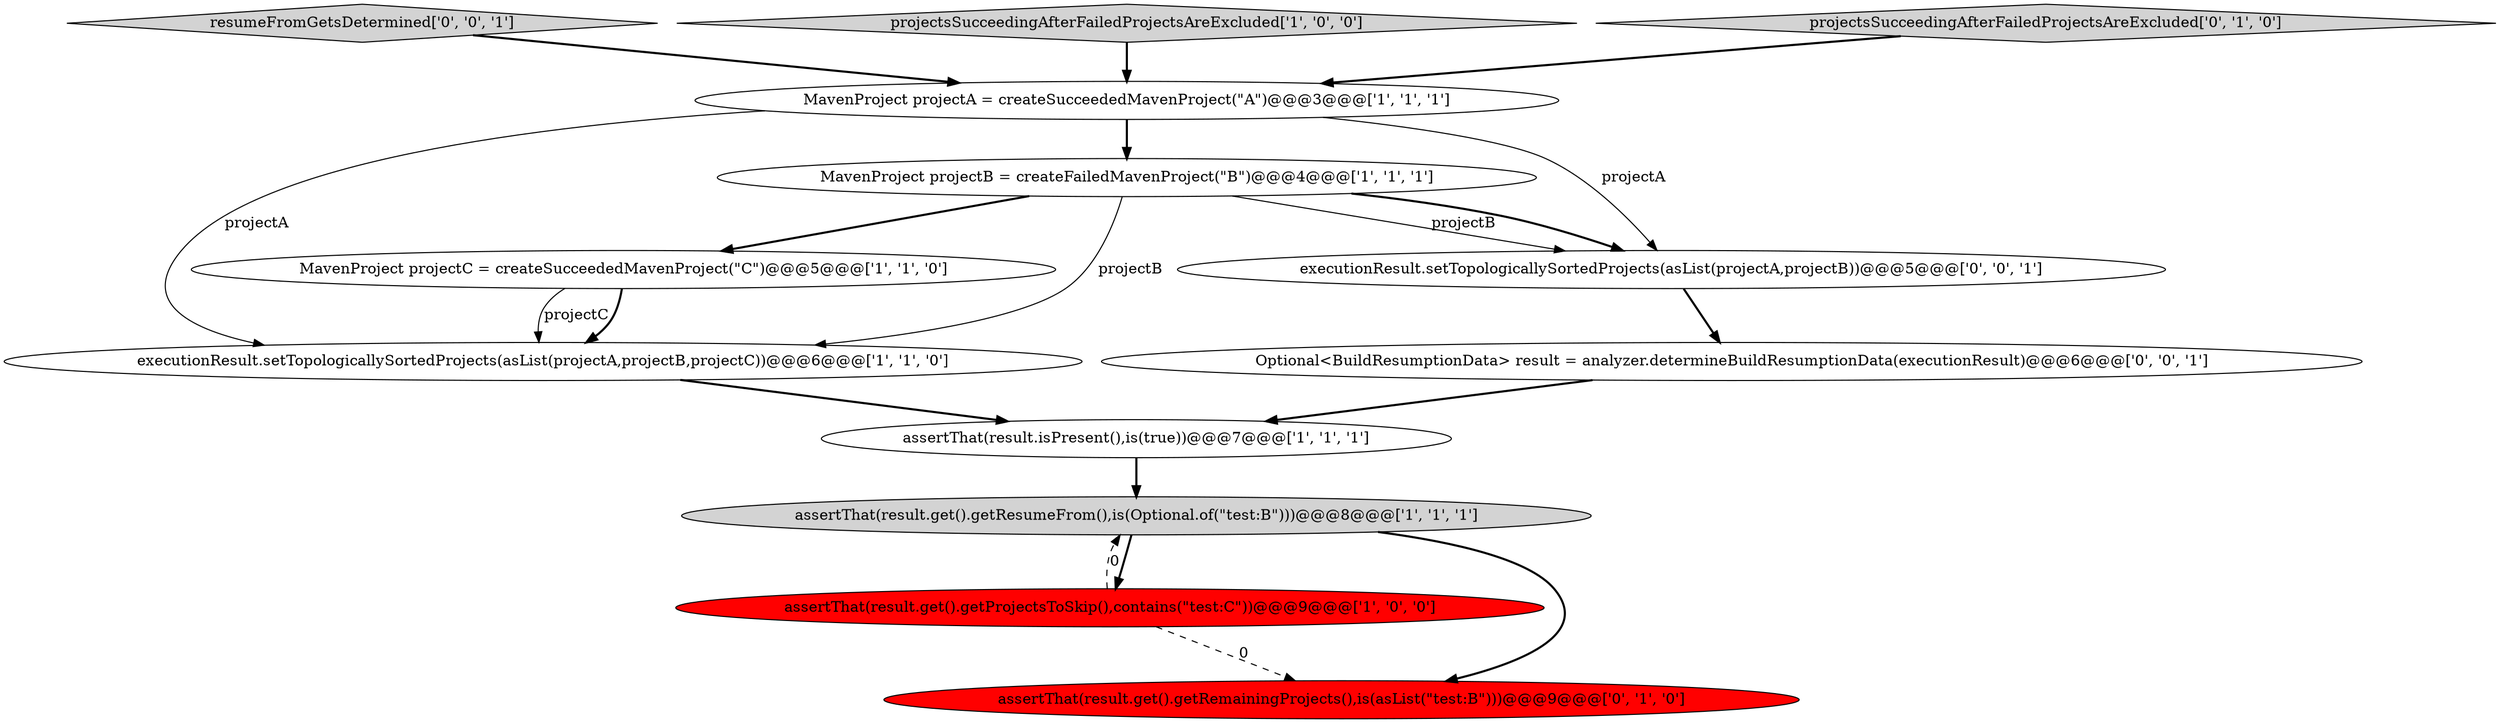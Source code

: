 digraph {
3 [style = filled, label = "MavenProject projectC = createSucceededMavenProject(\"C\")@@@5@@@['1', '1', '0']", fillcolor = white, shape = ellipse image = "AAA0AAABBB1BBB"];
11 [style = filled, label = "Optional<BuildResumptionData> result = analyzer.determineBuildResumptionData(executionResult)@@@6@@@['0', '0', '1']", fillcolor = white, shape = ellipse image = "AAA0AAABBB3BBB"];
1 [style = filled, label = "assertThat(result.get().getResumeFrom(),is(Optional.of(\"test:B\")))@@@8@@@['1', '1', '1']", fillcolor = lightgray, shape = ellipse image = "AAA0AAABBB1BBB"];
10 [style = filled, label = "resumeFromGetsDetermined['0', '0', '1']", fillcolor = lightgray, shape = diamond image = "AAA0AAABBB3BBB"];
4 [style = filled, label = "projectsSucceedingAfterFailedProjectsAreExcluded['1', '0', '0']", fillcolor = lightgray, shape = diamond image = "AAA0AAABBB1BBB"];
8 [style = filled, label = "projectsSucceedingAfterFailedProjectsAreExcluded['0', '1', '0']", fillcolor = lightgray, shape = diamond image = "AAA0AAABBB2BBB"];
0 [style = filled, label = "executionResult.setTopologicallySortedProjects(asList(projectA,projectB,projectC))@@@6@@@['1', '1', '0']", fillcolor = white, shape = ellipse image = "AAA0AAABBB1BBB"];
2 [style = filled, label = "MavenProject projectA = createSucceededMavenProject(\"A\")@@@3@@@['1', '1', '1']", fillcolor = white, shape = ellipse image = "AAA0AAABBB1BBB"];
12 [style = filled, label = "executionResult.setTopologicallySortedProjects(asList(projectA,projectB))@@@5@@@['0', '0', '1']", fillcolor = white, shape = ellipse image = "AAA0AAABBB3BBB"];
7 [style = filled, label = "MavenProject projectB = createFailedMavenProject(\"B\")@@@4@@@['1', '1', '1']", fillcolor = white, shape = ellipse image = "AAA0AAABBB1BBB"];
5 [style = filled, label = "assertThat(result.isPresent(),is(true))@@@7@@@['1', '1', '1']", fillcolor = white, shape = ellipse image = "AAA0AAABBB1BBB"];
6 [style = filled, label = "assertThat(result.get().getProjectsToSkip(),contains(\"test:C\"))@@@9@@@['1', '0', '0']", fillcolor = red, shape = ellipse image = "AAA1AAABBB1BBB"];
9 [style = filled, label = "assertThat(result.get().getRemainingProjects(),is(asList(\"test:B\")))@@@9@@@['0', '1', '0']", fillcolor = red, shape = ellipse image = "AAA1AAABBB2BBB"];
5->1 [style = bold, label=""];
11->5 [style = bold, label=""];
10->2 [style = bold, label=""];
1->9 [style = bold, label=""];
1->6 [style = bold, label=""];
6->1 [style = dashed, label="0"];
2->7 [style = bold, label=""];
4->2 [style = bold, label=""];
7->0 [style = solid, label="projectB"];
8->2 [style = bold, label=""];
7->12 [style = solid, label="projectB"];
3->0 [style = solid, label="projectC"];
7->12 [style = bold, label=""];
2->12 [style = solid, label="projectA"];
7->3 [style = bold, label=""];
3->0 [style = bold, label=""];
0->5 [style = bold, label=""];
6->9 [style = dashed, label="0"];
12->11 [style = bold, label=""];
2->0 [style = solid, label="projectA"];
}
